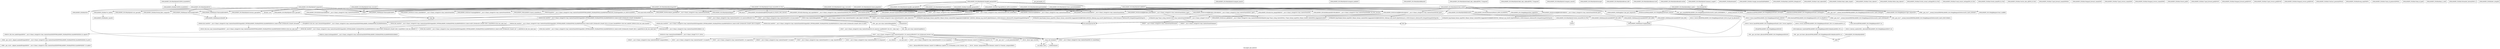 digraph "Call graph: pair_hybrid.ll" {
	label="Call graph: pair_hybrid.ll";

	Node0x5571e6530130 [shape=record,label="{_ZN9LAMMPS_NS10PairHybridC2EPNS_6LAMMPSE}"];
	Node0x5571e6530130 -> Node0x5571e652bfe0;
	Node0x5571e652bfe0 [shape=record,label="{_ZN9LAMMPS_NS4PairC2EPNS_6LAMMPSE}"];
	Node0x5571e6525250 [shape=record,label="{_ZN9LAMMPS_NS10PairHybridD2Ev}"];
	Node0x5571e6525250 -> Node0x5571e6547ac0;
	Node0x5571e6525250 -> Node0x5571e65c78f0;
	Node0x5571e6525250 -> Node0x5571e6581e00;
	Node0x5571e6525250 -> Node0x5571e654aa80;
	Node0x5571e6525250 -> Node0x5571e6561f00;
	Node0x5571e6525250 -> Node0x5571e65526e0;
	Node0x5571e65b4e30 [shape=record,label="{__gxx_personality_v0}"];
	Node0x5571e65c78f0 [shape=record,label="{__clang_call_terminate}"];
	Node0x5571e65c78f0 -> Node0x5571e653d110;
	Node0x5571e65c78f0 -> Node0x5571e6607ed0;
	Node0x5571e6547ac0 [shape=record,label="{_ZdaPv}"];
	Node0x5571e6561f00 [shape=record,label="{_ZN9LAMMPS_NS6Memory7destroyIiEEvRPPT_}"];
	Node0x5571e6561f00 -> Node0x5571e65b8d50;
	Node0x5571e653d110 [shape=record,label="{__cxa_begin_catch}"];
	Node0x5571e6607ed0 [shape=record,label="{_ZSt9terminatev}"];
	Node0x5571e65526e0 [shape=record,label="{_ZN9LAMMPS_NS6Memory7destroyIdEEvRPPT_}"];
	Node0x5571e65526e0 -> Node0x5571e65b8d50;
	Node0x5571e654aa80 [shape=record,label="{_ZN9LAMMPS_NS6Memory7destroyIiEEvRPPPT_}"];
	Node0x5571e654aa80 -> Node0x5571e65b8d50;
	Node0x5571e6581e00 [shape=record,label="{_ZN9LAMMPS_NS4PairD2Ev}"];
	Node0x5571e66079e0 [shape=record,label="{_ZN9LAMMPS_NS10PairHybridD0Ev}"];
	Node0x5571e66079e0 -> Node0x5571e65fa620;
	Node0x5571e65fa620 [shape=record,label="{_ZdlPv}"];
	Node0x5571e65f6650 [shape=record,label="{_ZN9LAMMPS_NS10PairHybrid7computeEii}"];
	Node0x5571e65f6650 -> Node0x5571e65f30f0;
	Node0x5571e65f6650 -> Node0x5571e660e340;
	Node0x5571e65f6650 -> Node0x5571e661b840;
	Node0x5571e65f6650 -> Node0x5571e663b640;
	Node0x5571e65f6650 -> Node0x5571e6689750;
	Node0x5571e65f6650 -> Node0x5571e6547ac0;
	Node0x5571e65f6650 -> Node0x5571e660a8a0;
	Node0x5571e65f6650 -> Node0x5571e661d490;
	Node0x5571e65f6650 -> Node0x5571e6654b10;
	Node0x5571e65f6650 -> Node0x5571e66637a0;
	Node0x5571e65f6650 -> Node0x5571e668c9c0;
	Node0x5571e65f6650 -> Node0x5571e6677590;
	Node0x5571e64df940 [shape=record,label="{_ZN9LAMMPS_NS10PairHybrid13compute_innerEv}"];
	Node0x5571e64d9d40 [shape=record,label="{_ZN9LAMMPS_NS10PairHybrid14compute_middleEv}"];
	Node0x5571e65f30f0 [shape=record,label="{_ZN9LAMMPS_NS4Pair7ev_initEiii}"];
	Node0x5571e65f30f0 -> Node0x5571e66b44a0;
	Node0x5571e660e340 [shape=record,label="{_ZN9LAMMPS_NS10PairHybrid12save_specialEv}"];
	Node0x5571e660e340 -> Node0x5571e66aeac0;
	Node0x5571e660a8a0 [shape=record,label="{_ZN9LAMMPS_NS5utils8strmatchERKNSt7__cxx1112basic_stringIcSt11char_traitsIcESaIcEEES8_}"];
	Node0x5571e661b840 [shape=record,label="{_ZNSaIcEC1Ev}"];
	Node0x5571e663b640 [shape=record,label="{_ZNSt7__cxx1112basic_stringIcSt11char_traitsIcESaIcEEC2IS3_EEPKcRKS3_}"];
	Node0x5571e663b640 -> Node0x5571e66838c0;
	Node0x5571e663b640 -> Node0x5571e669fbc0;
	Node0x5571e663b640 -> Node0x5571e651cd10;
	Node0x5571e663b640 -> Node0x5571e65a1130;
	Node0x5571e663b640 -> Node0x5571e64f48c0;
	Node0x5571e661d490 [shape=record,label="{_ZNSt7__cxx1112basic_stringIcSt11char_traitsIcESaIcEED1Ev}"];
	Node0x5571e6654b10 [shape=record,label="{_ZNSaIcED1Ev}"];
	Node0x5571e668c9c0 [shape=record,label="{__dynamic_cast}"];
	Node0x5571e6677590 [shape=record,label="{_ZN9LAMMPS_NS10PairHybrid11set_specialEi}"];
	Node0x5571e66637a0 [shape=record,label="{_ZN9LAMMPS_NS10PairHybrid15restore_specialEPd}"];
	Node0x5571e6689750 [shape=record,label="{_ZN9LAMMPS_NS4Pair20virial_fdotr_computeEv}"];
	Node0x5571e651c780 [shape=record,label="{_ZN9LAMMPS_NS10PairHybrid6finishEv}"];
	Node0x5571e64dfc00 [shape=record,label="{_ZN9LAMMPS_NS10PairHybrid18add_tally_callbackEPNS_7ComputeE}"];
	Node0x5571e64db7b0 [shape=record,label="{_ZN9LAMMPS_NS10PairHybrid18del_tally_callbackEPNS_7ComputeE}"];
	Node0x5571e6588cf0 [shape=record,label="{_ZNSt7__cxx1112basic_stringIcSt11char_traitsIcESaIcEE16_M_construct_auxIPKcEEvT_S8_St12__false_type}"];
	Node0x5571e6588cf0 -> Node0x5571e659c480;
	Node0x5571e64dca70 [shape=record,label="{_ZN9LAMMPS_NS10PairHybrid13compute_outerEii}"];
	Node0x5571e6705620 [shape=record,label="{_ZN9LAMMPS_NS10PairHybrid8allocateEv}"];
	Node0x5571e6705620 -> Node0x5571e64d9dc0;
	Node0x5571e6705620 -> Node0x5571e64da960;
	Node0x5571e6705620 -> Node0x5571e64da8f0;
	Node0x5571e64d9dc0 [shape=record,label="{_ZN9LAMMPS_NS6Memory6createIiEEPPT_RS4_iiPKc}"];
	Node0x5571e64d9dc0 -> Node0x5571e6525640;
	Node0x5571e64da960 [shape=record,label="{_ZN9LAMMPS_NS6Memory6createIdEEPPT_RS4_iiPKc}"];
	Node0x5571e64da960 -> Node0x5571e6525640;
	Node0x5571e64da8f0 [shape=record,label="{_ZN9LAMMPS_NS6Memory6createIiEEPPPT_RS5_iiiPKc}"];
	Node0x5571e64da8f0 -> Node0x5571e6525640;
	Node0x5571e6520dd0 [shape=record,label="{_ZN9LAMMPS_NS10PairHybrid8settingsEiPPc}"];
	Node0x5571e6520dd0 -> Node0x5571e661b840;
	Node0x5571e6520dd0 -> Node0x5571e663b640;
	Node0x5571e6520dd0 -> Node0x5571e64df330;
	Node0x5571e6520dd0 -> Node0x5571e6654b10;
	Node0x5571e6520dd0 -> Node0x5571e6520950;
	Node0x5571e6520dd0 -> Node0x5571e661d490;
	Node0x5571e6520dd0 -> Node0x5571e64df790;
	Node0x5571e6520dd0 -> Node0x5571e660a8a0;
	Node0x5571e6520dd0 -> Node0x5571e6544670;
	Node0x5571e6520dd0 -> Node0x5571e64e09e0;
	Node0x5571e6520dd0 -> Node0x5571e66aeac0;
	Node0x5571e6520dd0 -> Node0x5571e64ff8b0;
	Node0x5571e6520dd0 -> Node0x5571e6547ac0;
	Node0x5571e6520dd0 -> Node0x5571e64dd000;
	Node0x5571e6520dd0 -> Node0x5571e64df8b0;
	Node0x5571e6520dd0 -> Node0x5571e64dd8e0;
	Node0x5571e6520dd0 -> Node0x5571e64e6a70;
	Node0x5571e6520dd0 -> Node0x5571e6547cc0;
	Node0x5571e6520dd0 -> Node0x5571e654aa80;
	Node0x5571e6520dd0 -> Node0x5571e6561f00;
	Node0x5571e6520dd0 -> Node0x5571e65526e0;
	Node0x5571e6520dd0 -> Node0x5571e651c800;
	Node0x5571e6520950 [shape=record,label="{_ZN9LAMMPS_NS5utils16missing_cmd_argsERKNSt7__cxx1112basic_stringIcSt11char_traitsIcESaIcEEEiS8_PNS_5ErrorE}"];
	Node0x5571e651c800 [shape=record,label="{_ZN9LAMMPS_NS5Error3allIJRPcEEEvRKNSt7__cxx1112basic_stringIcSt11char_traitsIcESaIcEEEiSB_DpOT_}"];
	Node0x5571e651c800 -> Node0x5571e64dd210;
	Node0x5571e651c800 -> Node0x5571e64dd180;
	Node0x5571e651c800 -> Node0x5571e654fff0;
	Node0x5571e64ff8b0 [shape=record,label="{llvm.umul.with.overflow.i64}"];
	Node0x5571e66aeac0 [shape=record,label="{_Znam}"];
	Node0x5571e6547cc0 [shape=record,label="{_ZN9LAMMPS_NS5Error3allERKNSt7__cxx1112basic_stringIcSt11char_traitsIcESaIcEEEiS8_}"];
	Node0x5571e6544670 [shape=record,label="{strcmp}"];
	Node0x5571e64e6a70 [shape=record,label="{_ZN9LAMMPS_NS5Force8new_pairERKNSt7__cxx1112basic_stringIcSt11char_traitsIcESaIcEEEiRi}"];
	Node0x5571e64dd8e0 [shape=record,label="{_ZN9LAMMPS_NS5Force11store_styleERKNSt7__cxx1112basic_stringIcSt11char_traitsIcESaIcEEEi}"];
	Node0x5571e64df8b0 [shape=record,label="{_ZNKSt3mapINSt7__cxx1112basic_stringIcSt11char_traitsIcESaIcEEEPFPN9LAMMPS_NS4PairEPNS6_6LAMMPSEESt4lessIS5_ESaISt4pairIKS5_SC_EEE5countERSG_}"];
	Node0x5571e64df8b0 -> Node0x5571e64f0340;
	Node0x5571e64df8b0 -> Node0x5571e650fba0;
	Node0x5571e64df8b0 -> Node0x5571e64f3ab0;
	Node0x5571e64dd000 [shape=record,label="{_ZN9LAMMPS_NS6LAMMPS11match_styleEPKcS2_}"];
	Node0x5571e64e09e0 [shape=record,label="{llvm.memset.p0.i64}"];
	Node0x5571e64df790 [shape=record,label="{_ZN9LAMMPS_NS5Error7warningERKNSt7__cxx1112basic_stringIcSt11char_traitsIcESaIcEEEiS8_}"];
	Node0x5571e64df330 [shape=record,label="{_ZN9LAMMPS_NS10PairHybrid5flagsEv}"];
	Node0x5571e64f4fa0 [shape=record,label="{_ZN9LAMMPS_NS10PairHybrid12init_svectorEv}"];
	Node0x5571e64f4fa0 -> Node0x5571e6547ac0;
	Node0x5571e64f4fa0 -> Node0x5571e64ff8b0;
	Node0x5571e64f4fa0 -> Node0x5571e66aeac0;
	Node0x5571e64f5e10 [shape=record,label="{_ZN9LAMMPS_NS10PairHybrid5coeffEiPPc}"];
	Node0x5571e64f5e10 -> Node0x5571e661b840;
	Node0x5571e64f5e10 -> Node0x5571e663b640;
	Node0x5571e64f5e10 -> Node0x5571e6654b10;
	Node0x5571e64f5e10 -> Node0x5571e661d490;
	Node0x5571e64f5e10 -> Node0x5571e6520950;
	Node0x5571e64f5e10 -> Node0x5571e6547cc0;
	Node0x5571e64f5e10 -> Node0x5571e651c800;
	Node0x5571e64f5e10 -> Node0x5571e6544670;
	Node0x5571e64f5e10 -> Node0x5571e64fbff0;
	Node0x5571e64f5e10 -> Node0x5571e64fb530;
	Node0x5571e64f5e10 -> Node0x5571e64faa70;
	Node0x5571e64f5e10 -> Node0x5571e64f8850;
	Node0x5571e64f5e10 -> Node0x5571e6705620;
	Node0x5571e64f5e10 -> Node0x5571e64f7820;
	Node0x5571e64f7820 [shape=record,label="{_ZN9LAMMPS_NS5utils6boundsIiEEvPKciRKNSt7__cxx1112basic_stringIcSt11char_traitsIcESaIcEEEllRT_SD_PNS_5ErrorE}"];
	Node0x5571e64f8850 [shape=record,label="{_ZN9LAMMPS_NS5utils10is_integerERKNSt7__cxx1112basic_stringIcSt11char_traitsIcESaIcEEE}"];
	Node0x5571e64faa70 [shape=record,label="{_ZN9LAMMPS_NS5utils8inumericEPKciS2_bPNS_6LAMMPSE}"];
	Node0x5571e64fb530 [shape=record,label="{_ZN9LAMMPS_NS5Error3allIJRPcRiS4_EEEvRKNSt7__cxx1112basic_stringIcSt11char_traitsIcESaIcEEEiSC_DpOT_}"];
	Node0x5571e64fb530 -> Node0x5571e64dd210;
	Node0x5571e64fb530 -> Node0x5571e64fdfb0;
	Node0x5571e64fb530 -> Node0x5571e654fff0;
	Node0x5571e64fbff0 [shape=record,label="{_ZN9LAMMPS_NS5Error3allIJRPcRiS3_EEEvRKNSt7__cxx1112basic_stringIcSt11char_traitsIcESaIcEEEiSC_DpOT_}"];
	Node0x5571e64fbff0 -> Node0x5571e64dd210;
	Node0x5571e64fbff0 -> Node0x5571e64fed70;
	Node0x5571e64fbff0 -> Node0x5571e654fff0;
	Node0x5571e65015c0 [shape=record,label="{_ZN9LAMMPS_NS10PairHybrid10init_styleEv}"];
	Node0x5571e65015c0 -> Node0x5571e64e09e0;
	Node0x5571e65015c0 -> Node0x5571e661b840;
	Node0x5571e65015c0 -> Node0x5571e663b640;
	Node0x5571e65015c0 -> Node0x5571e6516620;
	Node0x5571e65015c0 -> Node0x5571e6561f00;
	Node0x5571e65015c0 -> Node0x5571e651c800;
	Node0x5571e65015c0 -> Node0x5571e661d490;
	Node0x5571e65015c0 -> Node0x5571e6654b10;
	Node0x5571e65015c0 -> Node0x5571e6547ac0;
	Node0x5571e65015c0 -> Node0x5571e650fed0;
	Node0x5571e65015c0 -> Node0x5571e64d9dc0;
	Node0x5571e65015c0 -> Node0x5571e66aeac0;
	Node0x5571e65015c0 -> Node0x5571e64ff8b0;
	Node0x5571e65015c0 -> Node0x5571e6507140;
	Node0x5571e65015c0 -> Node0x5571e650a4f0;
	Node0x5571e65015c0 -> Node0x5571e6508080;
	Node0x5571e65015c0 -> Node0x5571e65047e0;
	Node0x5571e65015c0 -> Node0x5571e6503d60;
	Node0x5571e65015c0 -> Node0x5571e6547cc0;
	Node0x5571e65015c0 -> Node0x5571e6503890;
	Node0x5571e65015c0 -> Node0x5571e6502720;
	Node0x5571e65015c0 -> Node0x5571e65021f0;
	Node0x5571e65021f0 [shape=record,label="{_ZN9LAMMPS_NS5Error3allIJiRPcEEEvRKNSt7__cxx1112basic_stringIcSt11char_traitsIcESaIcEEEiSB_DpOT_}"];
	Node0x5571e65021f0 -> Node0x5571e64dd210;
	Node0x5571e65021f0 -> Node0x5571e6549530;
	Node0x5571e65021f0 -> Node0x5571e654fff0;
	Node0x5571e6502720 [shape=record,label="{_ZNK9LAMMPS_NS8Neighbor17get_pair_requestsEv}"];
	Node0x5571e6503890 [shape=record,label="{_ZNKSt6vectorIPN9LAMMPS_NS12NeighRequestESaIS2_EE5beginEv}"];
	Node0x5571e6503890 -> Node0x5571e6525140;
	Node0x5571e6503d60 [shape=record,label="{_ZNKSt6vectorIPN9LAMMPS_NS12NeighRequestESaIS2_EE3endEv}"];
	Node0x5571e6503d60 -> Node0x5571e6525140;
	Node0x5571e65047e0 [shape=record,label="{_ZN9__gnu_cxxneIPKPN9LAMMPS_NS12NeighRequestESt6vectorIS3_SaIS3_EEEEbRKNS_17__normal_iteratorIT_T0_EESE_}"];
	Node0x5571e65047e0 -> Node0x5571e6527230;
	Node0x5571e6508080 [shape=record,label="{_ZNK9__gnu_cxx17__normal_iteratorIPKPN9LAMMPS_NS12NeighRequestESt6vectorIS3_SaIS3_EEEdeEv}"];
	Node0x5571e650a4f0 [shape=record,label="{_ZNK9LAMMPS_NS12NeighRequest13get_requestorEv}"];
	Node0x5571e650fed0 [shape=record,label="{_ZN9LAMMPS_NS12NeighRequest8set_skipEPiPS1_}"];
	Node0x5571e6516620 [shape=record,label="{_ZN9__gnu_cxx17__normal_iteratorIPKPN9LAMMPS_NS12NeighRequestESt6vectorIS3_SaIS3_EEEppEv}"];
	Node0x5571e6507140 [shape=record,label="{_ZNSt6vectorIPN9LAMMPS_NS12NeighRequestESaIS2_EED2Ev}"];
	Node0x5571e6507140 -> Node0x5571e652a860;
	Node0x5571e6507140 -> Node0x5571e652b530;
	Node0x5571e6507140 -> Node0x5571e652bc60;
	Node0x5571e6507140 -> Node0x5571e65c78f0;
	Node0x5571e6540e40 [shape=record,label="{_ZN9LAMMPS_NS10PairHybrid8init_oneEii}"];
	Node0x5571e6540e40 -> Node0x5571e661b840;
	Node0x5571e6540e40 -> Node0x5571e663b640;
	Node0x5571e6540e40 -> Node0x5571e6507140;
	Node0x5571e6540e40 -> Node0x5571e6516620;
	Node0x5571e6540e40 -> Node0x5571e6533790;
	Node0x5571e6540e40 -> Node0x5571e661d490;
	Node0x5571e6540e40 -> Node0x5571e6654b10;
	Node0x5571e6540e40 -> Node0x5571e6535610;
	Node0x5571e6540e40 -> Node0x5571e650a4f0;
	Node0x5571e6540e40 -> Node0x5571e6502720;
	Node0x5571e6540e40 -> Node0x5571e6503890;
	Node0x5571e6540e40 -> Node0x5571e6503d60;
	Node0x5571e6540e40 -> Node0x5571e65047e0;
	Node0x5571e6540e40 -> Node0x5571e6508080;
	Node0x5571e6533790 [shape=record,label="{_ZN9LAMMPS_NS5Error3oneERKNSt7__cxx1112basic_stringIcSt11char_traitsIcESaIcEEEiS8_}"];
	Node0x5571e6535610 [shape=record,label="{_ZN9LAMMPS_NS12NeighRequest10set_cutoffEd}"];
	Node0x5571e6536d90 [shape=record,label="{_ZN9LAMMPS_NS10PairHybrid5setupEv}"];
	Node0x5571e653ae70 [shape=record,label="{_ZN9LAMMPS_NS10PairHybrid13write_restartEP8_IO_FILE}"];
	Node0x5571e653ae70 -> Node0x5571e653bf40;
	Node0x5571e653ae70 -> Node0x5571e653e590;
	Node0x5571e653bf40 [shape=record,label="{fwrite}"];
	Node0x5571e653e590 [shape=record,label="{strlen}"];
	Node0x5571e6549090 [shape=record,label="{_ZN9LAMMPS_NS10PairHybrid12read_restartEP8_IO_FILE}"];
	Node0x5571e6549090 -> Node0x5571e6544720;
	Node0x5571e6549090 -> Node0x5571e65460d0;
	Node0x5571e6549090 -> Node0x5571e6547ac0;
	Node0x5571e6549090 -> Node0x5571e64df330;
	Node0x5571e6549090 -> Node0x5571e6544670;
	Node0x5571e6549090 -> Node0x5571e66aeac0;
	Node0x5571e6549090 -> Node0x5571e6654b10;
	Node0x5571e6549090 -> Node0x5571e661d490;
	Node0x5571e6549090 -> Node0x5571e64ff8b0;
	Node0x5571e6549090 -> Node0x5571e64e6a70;
	Node0x5571e6549090 -> Node0x5571e663b640;
	Node0x5571e6549090 -> Node0x5571e661b840;
	Node0x5571e6549090 -> Node0x5571e64e09e0;
	Node0x5571e6544720 [shape=record,label="{_ZN9LAMMPS_NS5utils6sfreadEPKciPvmmP8_IO_FILES2_PNS_5ErrorE}"];
	Node0x5571e65460d0 [shape=record,label="{MPI_Bcast}"];
	Node0x5571e654bfb0 [shape=record,label="{_ZN9LAMMPS_NS10PairHybrid6singleEiiiidddRd}"];
	Node0x5571e654bfb0 -> Node0x5571e661b840;
	Node0x5571e654bfb0 -> Node0x5571e663b640;
	Node0x5571e654bfb0 -> Node0x5571e6654b10;
	Node0x5571e654bfb0 -> Node0x5571e6533790;
	Node0x5571e654bfb0 -> Node0x5571e661d490;
	Node0x5571e6552bd0 [shape=record,label="{_ZN9LAMMPS_NS10PairHybrid11born_matrixEiiiidddRdS1_}"];
	Node0x5571e6552bd0 -> Node0x5571e661b840;
	Node0x5571e6552bd0 -> Node0x5571e663b640;
	Node0x5571e6552bd0 -> Node0x5571e6654b10;
	Node0x5571e6552bd0 -> Node0x5571e6533790;
	Node0x5571e6552bd0 -> Node0x5571e661d490;
	Node0x5571e6557300 [shape=record,label="{_ZN9LAMMPS_NS10PairHybrid12copy_svectorEii}"];
	Node0x5571e6557300 -> Node0x5571e64e09e0;
	Node0x5571e6557d90 [shape=record,label="{_ZN9LAMMPS_NS10PairHybrid13modify_paramsEiPPc}"];
	Node0x5571e6557d90 -> Node0x5571e661b840;
	Node0x5571e6557d90 -> Node0x5571e663b640;
	Node0x5571e6557d90 -> Node0x5571e655aff0;
	Node0x5571e6557d90 -> Node0x5571e6547cc0;
	Node0x5571e6557d90 -> Node0x5571e661d490;
	Node0x5571e6557d90 -> Node0x5571e6654b10;
	Node0x5571e6557d90 -> Node0x5571e655a450;
	Node0x5571e6557d90 -> Node0x5571e6544670;
	Node0x5571e6557d90 -> Node0x5571e655a330;
	Node0x5571e6557d90 -> Node0x5571e651c800;
	Node0x5571e6557d90 -> Node0x5571e64faa70;
	Node0x5571e655a330 [shape=record,label="{_ZN9LAMMPS_NS10PairHybrid14modify_specialEiiPPc}"];
	Node0x5571e655a330 -> Node0x5571e655c080;
	Node0x5571e655a330 -> Node0x5571e6654b10;
	Node0x5571e655a330 -> Node0x5571e661d490;
	Node0x5571e655a330 -> Node0x5571e661b840;
	Node0x5571e655a330 -> Node0x5571e663b640;
	Node0x5571e655a330 -> Node0x5571e6547cc0;
	Node0x5571e655a330 -> Node0x5571e66aeac0;
	Node0x5571e655a330 -> Node0x5571e6544670;
	Node0x5571e655a450 [shape=record,label="{_ZN9LAMMPS_NS5utils7logicalEPKciS2_bPNS_6LAMMPSE}"];
	Node0x5571e655aff0 [shape=record,label="{_ZN9LAMMPS_NS4Pair13modify_paramsEiPPc}"];
	Node0x5571e655c080 [shape=record,label="{_ZN9LAMMPS_NS5utils7numericEPKciS2_bPNS_6LAMMPSE}"];
	Node0x5571e655eac0 [shape=record,label="{_ZN9LAMMPS_NS10PairHybrid7extractEPKcRi}"];
	Node0x5571e655eac0 -> Node0x5571e6544670;
	Node0x5571e655eac0 -> Node0x5571e661b840;
	Node0x5571e655eac0 -> Node0x5571e663b640;
	Node0x5571e655eac0 -> Node0x5571e6654b10;
	Node0x5571e655eac0 -> Node0x5571e661d490;
	Node0x5571e655eac0 -> Node0x5571e6547cc0;
	Node0x5571e6561500 [shape=record,label="{_ZN9LAMMPS_NS10PairHybrid8reset_dtEv}"];
	Node0x5571e6561d90 [shape=record,label="{_ZN9LAMMPS_NS10PairHybrid12check_ijtypeEiiPc}"];
	Node0x5571e6561d90 -> Node0x5571e6544670;
	Node0x5571e65634e0 [shape=record,label="{_ZN9LAMMPS_NS10PairHybrid8atom2cutEi}"];
	Node0x5571e65648e0 [shape=record,label="{_ZN9LAMMPS_NS10PairHybrid9radii2cutEdd}"];
	Node0x5571e6566040 [shape=record,label="{_ZN9LAMMPS_NS10PairHybrid12memory_usageEv}"];
	Node0x5571e6566040 -> Node0x5571e6566e50;
	Node0x5571e6566e50 [shape=record,label="{llvm.fmuladd.f64}"];
	Node0x5571e6567a00 [shape=record,label="{_ZN9LAMMPS_NS4Pair6reinitEv}"];
	Node0x5571e65682c0 [shape=record,label="{_ZN9LAMMPS_NS4Pair14single_hessianEiiiidPdddRdS1_}"];
	Node0x5571e65689a0 [shape=record,label="{_ZN9LAMMPS_NS4Pair9init_listEiPNS_9NeighListE}"];
	Node0x5571e6569310 [shape=record,label="{_ZN9LAMMPS_NS4Pair11init_tablesEdPd}"];
	Node0x5571e6569db0 [shape=record,label="{_ZN9LAMMPS_NS4Pair16init_tables_dispEd}"];
	Node0x5571e656bd10 [shape=record,label="{_ZN9LAMMPS_NS4Pair11free_tablesEv}"];
	Node0x5571e656d320 [shape=record,label="{_ZN9LAMMPS_NS4Pair16free_disp_tablesEv}"];
	Node0x5571e656f170 [shape=record,label="{_ZN9LAMMPS_NS4Pair22write_restart_settingsEP8_IO_FILE}"];
	Node0x5571e6570300 [shape=record,label="{_ZN9LAMMPS_NS4Pair21read_restart_settingsEP8_IO_FILE}"];
	Node0x5571e6570b90 [shape=record,label="{_ZN9LAMMPS_NS4Pair10write_dataEP8_IO_FILE}"];
	Node0x5571e6572070 [shape=record,label="{_ZN9LAMMPS_NS4Pair14write_data_allEP8_IO_FILE}"];
	Node0x5571e65727a0 [shape=record,label="{_ZN9LAMMPS_NS4Pair17pack_forward_commEiPiPdiS1_}"];
	Node0x5571e6573650 [shape=record,label="{_ZN9LAMMPS_NS4Pair19unpack_forward_commEiiPd}"];
	Node0x5571e6575b60 [shape=record,label="{_ZN9LAMMPS_NS4Pair17pack_reverse_commEiiPd}"];
	Node0x5571e6576910 [shape=record,label="{_ZN9LAMMPS_NS4Pair19unpack_reverse_commEiPiPd}"];
	Node0x5571e6577890 [shape=record,label="{_ZN9LAMMPS_NS4Pair10reset_gridEv}"];
	Node0x5571e6578e30 [shape=record,label="{_ZN9LAMMPS_NS4Pair17pack_forward_gridEiPviPi}"];
	Node0x5571e6579d30 [shape=record,label="{_ZN9LAMMPS_NS4Pair19unpack_forward_gridEiPviPi}"];
	Node0x5571e66cb4c0 [shape=record,label="{_ZN9LAMMPS_NS4Pair17pack_reverse_gridEiPviPi}"];
	Node0x5571e657b6d0 [shape=record,label="{_ZN9LAMMPS_NS4Pair19unpack_reverse_gridEiPviPi}"];
	Node0x5571e6580db0 [shape=record,label="{_ZN9LAMMPS_NS4Pair15extract_peratomEPKcRi}"];
	Node0x5571e65830b0 [shape=record,label="{_ZN9LAMMPS_NS4Pair8swap_eamEPdPS1_}"];
	Node0x5571e65850c0 [shape=record,label="{_ZN9LAMMPS_NS4Pair15min_xf_pointersEiPPdS2_}"];
	Node0x5571e6585640 [shape=record,label="{_ZN9LAMMPS_NS4Pair10min_xf_getEi}"];
	Node0x5571e6585f10 [shape=record,label="{_ZN9LAMMPS_NS4Pair9min_x_setEi}"];
	Node0x5571e6586820 [shape=record,label="{_ZN9LAMMPS_NS4Pair16transfer_historyEPdS1_ii}"];
	Node0x5571e6586d30 [shape=record,label="{_ZN9LAMMPS_NS4Pair8ev_setupEiii}"];
	Node0x5571e66b44a0 [shape=record,label="{_ZN9LAMMPS_NS4Pair8ev_unsetEv}"];
	Node0x5571e65b8d50 [shape=record,label="{_ZN9LAMMPS_NS6Memory5sfreeEPv}"];
	Node0x5571e66838c0 [shape=record,label="{_ZNSt7__cxx1112basic_stringIcSt11char_traitsIcESaIcEE13_M_local_dataEv}"];
	Node0x5571e669fbc0 [shape=record,label="{_ZNSt7__cxx1112basic_stringIcSt11char_traitsIcESaIcEE12_Alloc_hiderC1EPcRKS3_}"];
	Node0x5571e65a1130 [shape=record,label="{_ZNSt7__cxx1112basic_stringIcSt11char_traitsIcESaIcEE12_M_constructIPKcEEvT_S8_}"];
	Node0x5571e65a1130 -> Node0x5571e6588cf0;
	Node0x5571e651cd10 [shape=record,label="{_ZNSt11char_traitsIcE6lengthEPKc}"];
	Node0x5571e651cd10 -> Node0x5571e658a020;
	Node0x5571e651cd10 -> Node0x5571e653e590;
	Node0x5571e64f48c0 [shape=record,label="{_ZNSt7__cxx1112basic_stringIcSt11char_traitsIcESaIcEE12_Alloc_hiderD2Ev}"];
	Node0x5571e64f48c0 -> Node0x5571e659af70;
	Node0x5571e659c480 [shape=record,label="{_ZNSt7__cxx1112basic_stringIcSt11char_traitsIcESaIcEE12_M_constructIPKcEEvT_S8_St20forward_iterator_tag}"];
	Node0x5571e659c480 -> Node0x5571e659f3b0;
	Node0x5571e659c480 -> Node0x5571e659fc30;
	Node0x5571e659c480 -> Node0x5571e6693520;
	Node0x5571e659c480 -> Node0x5571e65a09e0;
	Node0x5571e659c480 -> Node0x5571e65a15d0;
	Node0x5571e659c480 -> Node0x5571e66337e0;
	Node0x5571e659c480 -> Node0x5571e65b6bd0;
	Node0x5571e659c480 -> Node0x5571e65bb210;
	Node0x5571e659c480 -> Node0x5571e653d110;
	Node0x5571e659c480 -> Node0x5571e65bb940;
	Node0x5571e659c480 -> Node0x5571e65bef10;
	Node0x5571e659c480 -> Node0x5571e65c0ea0;
	Node0x5571e659c480 -> Node0x5571e65c12f0;
	Node0x5571e659c480 -> Node0x5571e65c78f0;
	Node0x5571e659f3b0 [shape=record,label="{_ZN9__gnu_cxx17__is_null_pointerIKcEEbPT_}"];
	Node0x5571e659fc30 [shape=record,label="{_ZSt19__throw_logic_errorPKc}"];
	Node0x5571e6693520 [shape=record,label="{_ZSt8distanceIPKcENSt15iterator_traitsIT_E15difference_typeES3_S3_}"];
	Node0x5571e6693520 -> Node0x5571e65c2420;
	Node0x5571e6693520 -> Node0x5571e65c3990;
	Node0x5571e65a15d0 [shape=record,label="{_ZNSt7__cxx1112basic_stringIcSt11char_traitsIcESaIcEE7_M_dataEPc}"];
	Node0x5571e65a09e0 [shape=record,label="{_ZNSt7__cxx1112basic_stringIcSt11char_traitsIcESaIcEE9_M_createERmm}"];
	Node0x5571e66337e0 [shape=record,label="{_ZNSt7__cxx1112basic_stringIcSt11char_traitsIcESaIcEE11_M_capacityEm}"];
	Node0x5571e65bb210 [shape=record,label="{_ZNSt7__cxx1112basic_stringIcSt11char_traitsIcESaIcEE13_S_copy_charsEPcPKcS7_}"];
	Node0x5571e65b6bd0 [shape=record,label="{_ZNKSt7__cxx1112basic_stringIcSt11char_traitsIcESaIcEE7_M_dataEv}"];
	Node0x5571e65bb940 [shape=record,label="{_ZNSt7__cxx1112basic_stringIcSt11char_traitsIcESaIcEE10_M_disposeEv}"];
	Node0x5571e65bef10 [shape=record,label="{__cxa_rethrow}"];
	Node0x5571e65c0ea0 [shape=record,label="{__cxa_end_catch}"];
	Node0x5571e65c12f0 [shape=record,label="{_ZNSt7__cxx1112basic_stringIcSt11char_traitsIcESaIcEE13_M_set_lengthEm}"];
	Node0x5571e65c3990 [shape=record,label="{_ZSt10__distanceIPKcENSt15iterator_traitsIT_E15difference_typeES3_S3_St26random_access_iterator_tag}"];
	Node0x5571e65c2420 [shape=record,label="{_ZSt19__iterator_categoryIPKcENSt15iterator_traitsIT_E17iterator_categoryERKS3_}"];
	Node0x5571e658a020 [shape=record,label="{_ZN9__gnu_cxx11char_traitsIcE6lengthEPKc}"];
	Node0x5571e658a020 -> Node0x5571e65cb840;
	Node0x5571e65cb840 [shape=record,label="{_ZN9__gnu_cxx11char_traitsIcE2eqERKcS3_}"];
	Node0x5571e659af70 [shape=record,label="{_ZNSaIcED2Ev}"];
	Node0x5571e6525640 [shape=record,label="{_ZN9LAMMPS_NS6Memory7smallocElPKc}"];
	Node0x5571e654fff0 [shape=record,label="{_ZN9LAMMPS_NS5Error4_allERKNSt7__cxx1112basic_stringIcSt11char_traitsIcESaIcEEEiN3fmt6v9_lmp17basic_string_viewIcEENSA_17basic_format_argsINSA_20basic_format_contextINSA_8appenderEcEEEE}"];
	Node0x5571e64dd210 [shape=record,label="{_ZN3fmt6v9_lmp17basic_string_viewIcEC2ISt11char_traitsIcESaIcEEERKNSt7__cxx1112basic_stringIcT_T0_EE}"];
	Node0x5571e64dd210 -> Node0x5571e65d12e0;
	Node0x5571e64dd210 -> Node0x5571e65d31d0;
	Node0x5571e64dd180 [shape=record,label="{_ZN3fmt6v9_lmp16make_format_argsINS0_20basic_format_contextINS0_8appenderEcEEJRPcEEENS0_16format_arg_storeIT_JDpNSt9remove_cvINSt16remove_referenceIT0_E4typeEE4typeEEEEDpOSB_}"];
	Node0x5571e64dd180 -> Node0x5571e65d4d70;
	Node0x5571e65d12e0 [shape=record,label="{_ZNKSt7__cxx1112basic_stringIcSt11char_traitsIcESaIcEE4dataEv}"];
	Node0x5571e65d31d0 [shape=record,label="{_ZNKSt7__cxx1112basic_stringIcSt11char_traitsIcESaIcEE4sizeEv}"];
	Node0x5571e65d4d70 [shape=record,label="{llvm.memcpy.p0.p0.i64}"];
	Node0x5571e64f3ab0 [shape=record,label="{_ZSteqRKSt23_Rb_tree_const_iteratorISt4pairIKNSt7__cxx1112basic_stringIcSt11char_traitsIcESaIcEEEPFPN9LAMMPS_NS4PairEPNS8_6LAMMPSEEEESI_}"];
	Node0x5571e64f0340 [shape=record,label="{_ZNKSt8_Rb_treeINSt7__cxx1112basic_stringIcSt11char_traitsIcESaIcEEESt4pairIKS5_PFPN9LAMMPS_NS4PairEPNS8_6LAMMPSEEESt10_Select1stISF_ESt4lessIS5_ESaISF_EE4findERS7_}"];
	Node0x5571e64f0340 -> Node0x5571e65d9530;
	Node0x5571e64f0340 -> Node0x5571e65da540;
	Node0x5571e64f0340 -> Node0x5571e65dbb20;
	Node0x5571e64f0340 -> Node0x5571e650fba0;
	Node0x5571e64f0340 -> Node0x5571e64f3ab0;
	Node0x5571e64f0340 -> Node0x5571e65dd560;
	Node0x5571e64f0340 -> Node0x5571e65ddc70;
	Node0x5571e64f0340 -> Node0x5571e65d4d70;
	Node0x5571e650fba0 [shape=record,label="{_ZNKSt8_Rb_treeINSt7__cxx1112basic_stringIcSt11char_traitsIcESaIcEEESt4pairIKS5_PFPN9LAMMPS_NS4PairEPNS8_6LAMMPSEEESt10_Select1stISF_ESt4lessIS5_ESaISF_EE3endEv}"];
	Node0x5571e650fba0 -> Node0x5571e65e95e0;
	Node0x5571e65dbb20 [shape=record,label="{_ZNKSt8_Rb_treeINSt7__cxx1112basic_stringIcSt11char_traitsIcESaIcEEESt4pairIKS5_PFPN9LAMMPS_NS4PairEPNS8_6LAMMPSEEESt10_Select1stISF_ESt4lessIS5_ESaISF_EE14_M_lower_boundEPKSt13_Rb_tree_nodeISF_EPKSt18_Rb_tree_node_baseRS7_}"];
	Node0x5571e65dbb20 -> Node0x5571e65eab60;
	Node0x5571e65dbb20 -> Node0x5571e65ddc70;
	Node0x5571e65dbb20 -> Node0x5571e65eca30;
	Node0x5571e65dbb20 -> Node0x5571e65efc80;
	Node0x5571e65dbb20 -> Node0x5571e65e95e0;
	Node0x5571e65d9530 [shape=record,label="{_ZNKSt8_Rb_treeINSt7__cxx1112basic_stringIcSt11char_traitsIcESaIcEEESt4pairIKS5_PFPN9LAMMPS_NS4PairEPNS8_6LAMMPSEEESt10_Select1stISF_ESt4lessIS5_ESaISF_EE8_M_beginEv}"];
	Node0x5571e65da540 [shape=record,label="{_ZNKSt8_Rb_treeINSt7__cxx1112basic_stringIcSt11char_traitsIcESaIcEEESt4pairIKS5_PFPN9LAMMPS_NS4PairEPNS8_6LAMMPSEEESt10_Select1stISF_ESt4lessIS5_ESaISF_EE6_M_endEv}"];
	Node0x5571e65ddc70 [shape=record,label="{_ZNKSt4lessINSt7__cxx1112basic_stringIcSt11char_traitsIcESaIcEEEEclERKS5_S8_}"];
	Node0x5571e65ddc70 -> Node0x5571e65f3e40;
	Node0x5571e65dd560 [shape=record,label="{_ZNSt8_Rb_treeINSt7__cxx1112basic_stringIcSt11char_traitsIcESaIcEEESt4pairIKS5_PFPN9LAMMPS_NS4PairEPNS8_6LAMMPSEEESt10_Select1stISF_ESt4lessIS5_ESaISF_EE6_S_keyEPKSt18_Rb_tree_node_base}"];
	Node0x5571e65dd560 -> Node0x5571e65eab60;
	Node0x5571e65eab60 [shape=record,label="{_ZNSt8_Rb_treeINSt7__cxx1112basic_stringIcSt11char_traitsIcESaIcEEESt4pairIKS5_PFPN9LAMMPS_NS4PairEPNS8_6LAMMPSEEESt10_Select1stISF_ESt4lessIS5_ESaISF_EE6_S_keyEPKSt13_Rb_tree_nodeISF_E}"];
	Node0x5571e65eab60 -> Node0x5571e65f8b40;
	Node0x5571e65eab60 -> Node0x5571e65f9d90;
	Node0x5571e65eca30 [shape=record,label="{_ZNSt8_Rb_treeINSt7__cxx1112basic_stringIcSt11char_traitsIcESaIcEEESt4pairIKS5_PFPN9LAMMPS_NS4PairEPNS8_6LAMMPSEEESt10_Select1stISF_ESt4lessIS5_ESaISF_EE7_S_leftEPKSt18_Rb_tree_node_base}"];
	Node0x5571e65f8b40 [shape=record,label="{_ZNKSt13_Rb_tree_nodeISt4pairIKNSt7__cxx1112basic_stringIcSt11char_traitsIcESaIcEEEPFPN9LAMMPS_NS4PairEPNS8_6LAMMPSEEEE9_M_valptrEv}"];
	Node0x5571e65f8b40 -> Node0x5571e65ff210;
	Node0x5571e65f9d90 [shape=record,label="{_ZNKSt10_Select1stISt4pairIKNSt7__cxx1112basic_stringIcSt11char_traitsIcESaIcEEEPFPN9LAMMPS_NS4PairEPNS8_6LAMMPSEEEEclERKSF_}"];
	Node0x5571e65efc80 [shape=record,label="{_ZNSt8_Rb_treeINSt7__cxx1112basic_stringIcSt11char_traitsIcESaIcEEESt4pairIKS5_PFPN9LAMMPS_NS4PairEPNS8_6LAMMPSEEESt10_Select1stISF_ESt4lessIS5_ESaISF_EE8_S_rightEPKSt18_Rb_tree_node_base}"];
	Node0x5571e65e95e0 [shape=record,label="{_ZNSt23_Rb_tree_const_iteratorISt4pairIKNSt7__cxx1112basic_stringIcSt11char_traitsIcESaIcEEEPFPN9LAMMPS_NS4PairEPNS8_6LAMMPSEEEEC2EPKSt18_Rb_tree_node_base}"];
	Node0x5571e65ff210 [shape=record,label="{_ZNK9__gnu_cxx16__aligned_membufISt4pairIKNSt7__cxx1112basic_stringIcSt11char_traitsIcESaIcEEEPFPN9LAMMPS_NS4PairEPNS9_6LAMMPSEEEE6_M_ptrEv}"];
	Node0x5571e65ff210 -> Node0x5571e66055b0;
	Node0x5571e66055b0 [shape=record,label="{_ZNK9__gnu_cxx16__aligned_membufISt4pairIKNSt7__cxx1112basic_stringIcSt11char_traitsIcESaIcEEEPFPN9LAMMPS_NS4PairEPNS9_6LAMMPSEEEE7_M_addrEv}"];
	Node0x5571e65f3e40 [shape=record,label="{_ZStltIcSt11char_traitsIcESaIcEEbRKNSt7__cxx1112basic_stringIT_T0_T1_EESA_}"];
	Node0x5571e65f3e40 -> Node0x5571e6607150;
	Node0x5571e65f3e40 -> Node0x5571e65c78f0;
	Node0x5571e6607150 [shape=record,label="{_ZNKSt7__cxx1112basic_stringIcSt11char_traitsIcESaIcEE7compareERKS4_}"];
	Node0x5571e64fdfb0 [shape=record,label="{_ZN3fmt6v9_lmp16make_format_argsINS0_20basic_format_contextINS0_8appenderEcEEJRPcRiS7_EEENS0_16format_arg_storeIT_JDpNSt9remove_cvINSt16remove_referenceIT0_E4typeEE4typeEEEEDpOSC_}"];
	Node0x5571e64fdfb0 -> Node0x5571e65d4d70;
	Node0x5571e64fed70 [shape=record,label="{_ZN3fmt6v9_lmp16make_format_argsINS0_20basic_format_contextINS0_8appenderEcEEJRPcRiS6_EEENS0_16format_arg_storeIT_JDpNSt9remove_cvINSt16remove_referenceIT0_E4typeEE4typeEEEEDpOSC_}"];
	Node0x5571e64fed70 -> Node0x5571e65d4d70;
	Node0x5571e6549530 [shape=record,label="{_ZN3fmt6v9_lmp16make_format_argsINS0_20basic_format_contextINS0_8appenderEcEEJRiRPcEEENS0_16format_arg_storeIT_JDpNSt9remove_cvINSt16remove_referenceIT0_E4typeEE4typeEEEEDpOSC_}"];
	Node0x5571e6549530 -> Node0x5571e65d4d70;
	Node0x5571e652b530 [shape=record,label="{_ZSt8_DestroyIPPN9LAMMPS_NS12NeighRequestES2_EvT_S4_RSaIT0_E}"];
	Node0x5571e652b530 -> Node0x5571e660ab10;
	Node0x5571e652a860 [shape=record,label="{_ZNSt12_Vector_baseIPN9LAMMPS_NS12NeighRequestESaIS2_EE19_M_get_Tp_allocatorEv}"];
	Node0x5571e652bc60 [shape=record,label="{_ZNSt12_Vector_baseIPN9LAMMPS_NS12NeighRequestESaIS2_EED2Ev}"];
	Node0x5571e652bc60 -> Node0x5571e660ba70;
	Node0x5571e652bc60 -> Node0x5571e660dba0;
	Node0x5571e652bc60 -> Node0x5571e65c78f0;
	Node0x5571e660ab10 [shape=record,label="{_ZSt8_DestroyIPPN9LAMMPS_NS12NeighRequestEEvT_S4_}"];
	Node0x5571e660ab10 -> Node0x5571e6610600;
	Node0x5571e6610600 [shape=record,label="{_ZNSt12_Destroy_auxILb1EE9__destroyIPPN9LAMMPS_NS12NeighRequestEEEvT_S6_}"];
	Node0x5571e660ba70 [shape=record,label="{_ZNSt12_Vector_baseIPN9LAMMPS_NS12NeighRequestESaIS2_EE13_M_deallocateEPS2_m}"];
	Node0x5571e660ba70 -> Node0x5571e6611b20;
	Node0x5571e660dba0 [shape=record,label="{_ZNSt12_Vector_baseIPN9LAMMPS_NS12NeighRequestESaIS2_EE12_Vector_implD2Ev}"];
	Node0x5571e660dba0 -> Node0x5571e661e710;
	Node0x5571e6611b20 [shape=record,label="{_ZNSt16allocator_traitsISaIPN9LAMMPS_NS12NeighRequestEEE10deallocateERS3_PS2_m}"];
	Node0x5571e6611b20 -> Node0x5571e660abe0;
	Node0x5571e660abe0 [shape=record,label="{_ZN9__gnu_cxx13new_allocatorIPN9LAMMPS_NS12NeighRequestEE10deallocateEPS3_m}"];
	Node0x5571e660abe0 -> Node0x5571e65fa620;
	Node0x5571e661e710 [shape=record,label="{_ZNSaIPN9LAMMPS_NS12NeighRequestEED2Ev}"];
	Node0x5571e661e710 -> Node0x5571e6621430;
	Node0x5571e6621430 [shape=record,label="{_ZN9__gnu_cxx13new_allocatorIPN9LAMMPS_NS12NeighRequestEED2Ev}"];
	Node0x5571e6525140 [shape=record,label="{_ZN9__gnu_cxx17__normal_iteratorIPKPN9LAMMPS_NS12NeighRequestESt6vectorIS3_SaIS3_EEEC2ERKS5_}"];
	Node0x5571e6527230 [shape=record,label="{_ZNK9__gnu_cxx17__normal_iteratorIPKPN9LAMMPS_NS12NeighRequestESt6vectorIS3_SaIS3_EEE4baseEv}"];
}
